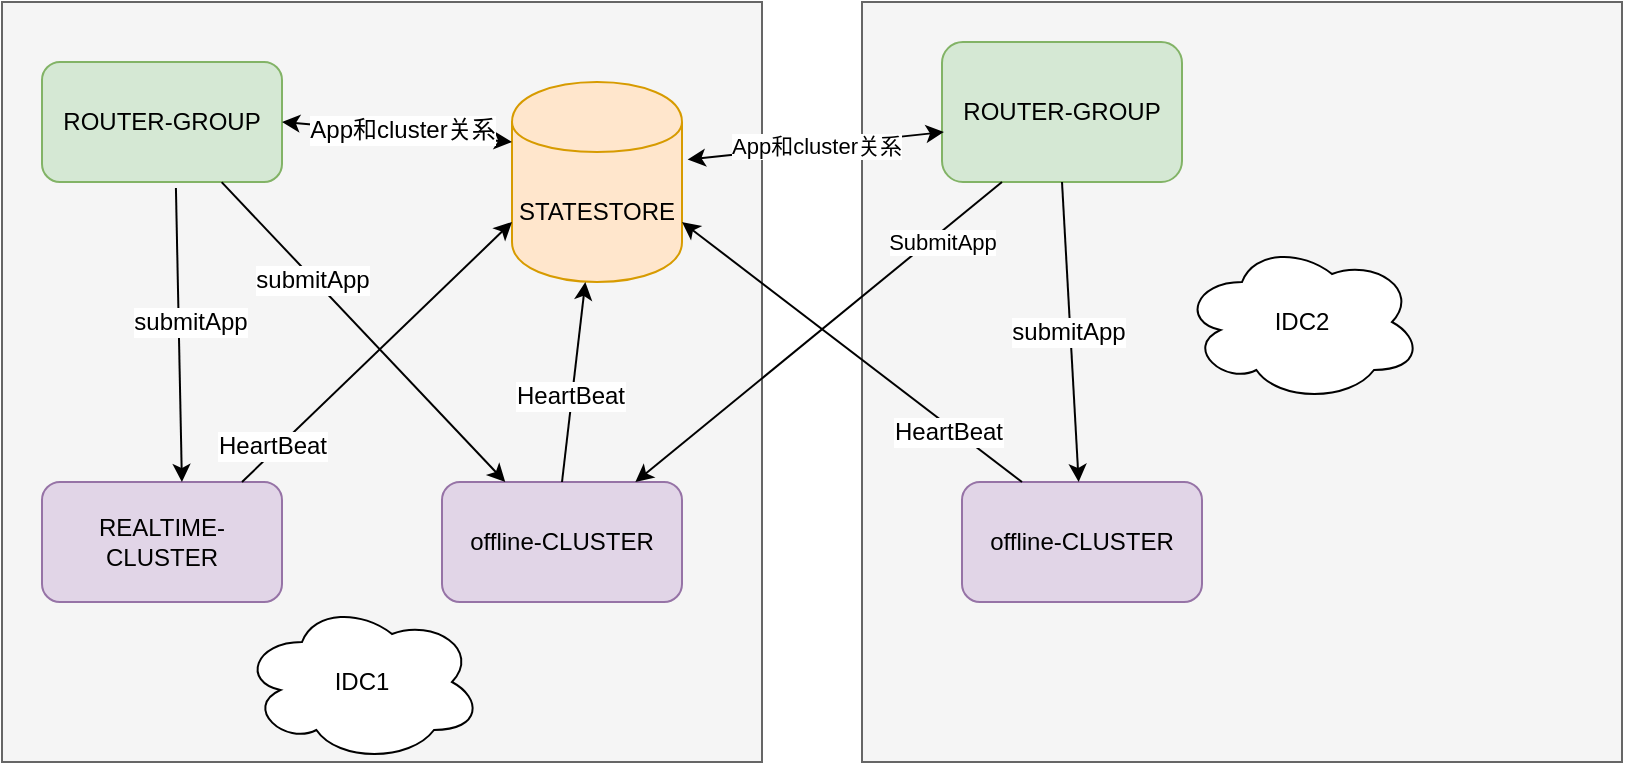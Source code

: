 <mxfile pages="1" version="11.2.3" type="github"><diagram id="mieHoWAzBfa1X6HisOBI" name="Page-1"><mxGraphModel dx="946" dy="567" grid="1" gridSize="10" guides="1" tooltips="1" connect="1" arrows="1" fold="1" page="1" pageScale="1" pageWidth="827" pageHeight="1169" math="0" shadow="0"><root><mxCell id="0"/><mxCell id="1" parent="0"/><mxCell id="k7g_aXGCsPmeUgY5KiS2-1" value="" style="whiteSpace=wrap;html=1;aspect=fixed;fillColor=#f5f5f5;strokeColor=#666666;fontColor=#333333;" vertex="1" parent="1"><mxGeometry x="90" y="180" width="380" height="380" as="geometry"/></mxCell><mxCell id="k7g_aXGCsPmeUgY5KiS2-2" value="IDC1" style="ellipse;shape=cloud;whiteSpace=wrap;html=1;" vertex="1" parent="1"><mxGeometry x="210" y="480" width="120" height="80" as="geometry"/></mxCell><mxCell id="k7g_aXGCsPmeUgY5KiS2-3" value="ROUTER-GROUP" style="rounded=1;whiteSpace=wrap;html=1;fillColor=#d5e8d4;strokeColor=#82b366;" vertex="1" parent="1"><mxGeometry x="110" y="210" width="120" height="60" as="geometry"/></mxCell><mxCell id="k7g_aXGCsPmeUgY5KiS2-5" value="STATESTORE" style="shape=cylinder;whiteSpace=wrap;html=1;boundedLbl=1;backgroundOutline=1;fillColor=#ffe6cc;strokeColor=#d79b00;" vertex="1" parent="1"><mxGeometry x="345" y="220" width="85" height="100" as="geometry"/></mxCell><mxCell id="k7g_aXGCsPmeUgY5KiS2-6" value="REALTIME-CLUSTER" style="rounded=1;whiteSpace=wrap;html=1;fillColor=#e1d5e7;strokeColor=#9673a6;" vertex="1" parent="1"><mxGeometry x="110" y="420" width="120" height="60" as="geometry"/></mxCell><mxCell id="k7g_aXGCsPmeUgY5KiS2-7" value="offline-CLUSTER" style="rounded=1;whiteSpace=wrap;html=1;fillColor=#e1d5e7;strokeColor=#9673a6;" vertex="1" parent="1"><mxGeometry x="310" y="420" width="120" height="60" as="geometry"/></mxCell><mxCell id="k7g_aXGCsPmeUgY5KiS2-8" value="" style="endArrow=classic;html=1;exitX=0.558;exitY=1.05;exitDx=0;exitDy=0;exitPerimeter=0;entryX=0.583;entryY=0;entryDx=0;entryDy=0;entryPerimeter=0;" edge="1" parent="1" source="k7g_aXGCsPmeUgY5KiS2-3" target="k7g_aXGCsPmeUgY5KiS2-6"><mxGeometry width="50" height="50" relative="1" as="geometry"><mxPoint x="150" y="380" as="sourcePoint"/><mxPoint x="200" y="330" as="targetPoint"/></mxGeometry></mxCell><mxCell id="k7g_aXGCsPmeUgY5KiS2-14" value="submitApp" style="text;html=1;resizable=0;points=[];align=center;verticalAlign=middle;labelBackgroundColor=#ffffff;" vertex="1" connectable="0" parent="k7g_aXGCsPmeUgY5KiS2-8"><mxGeometry x="-0.087" y="5" relative="1" as="geometry"><mxPoint as="offset"/></mxGeometry></mxCell><mxCell id="k7g_aXGCsPmeUgY5KiS2-9" value="" style="endArrow=classic;html=1;exitX=0.289;exitY=0.237;exitDx=0;exitDy=0;exitPerimeter=0;" edge="1" parent="1" source="k7g_aXGCsPmeUgY5KiS2-1" target="k7g_aXGCsPmeUgY5KiS2-7"><mxGeometry width="50" height="50" relative="1" as="geometry"><mxPoint x="250" y="420" as="sourcePoint"/><mxPoint x="300" y="370" as="targetPoint"/></mxGeometry></mxCell><mxCell id="k7g_aXGCsPmeUgY5KiS2-13" value="submitApp" style="text;html=1;resizable=0;points=[];align=center;verticalAlign=middle;labelBackgroundColor=#ffffff;" vertex="1" connectable="0" parent="k7g_aXGCsPmeUgY5KiS2-9"><mxGeometry x="-0.355" y="-1" relative="1" as="geometry"><mxPoint as="offset"/></mxGeometry></mxCell><mxCell id="k7g_aXGCsPmeUgY5KiS2-10" value="" style="endArrow=classic;html=1;entryX=0;entryY=0.7;entryDx=0;entryDy=0;" edge="1" parent="1" target="k7g_aXGCsPmeUgY5KiS2-5"><mxGeometry width="50" height="50" relative="1" as="geometry"><mxPoint x="210" y="420" as="sourcePoint"/><mxPoint x="260" y="370" as="targetPoint"/></mxGeometry></mxCell><mxCell id="k7g_aXGCsPmeUgY5KiS2-32" value="HeartBeat" style="text;html=1;resizable=0;points=[];align=center;verticalAlign=middle;labelBackgroundColor=#ffffff;" vertex="1" connectable="0" parent="k7g_aXGCsPmeUgY5KiS2-10"><mxGeometry x="-0.755" y="3" relative="1" as="geometry"><mxPoint as="offset"/></mxGeometry></mxCell><mxCell id="k7g_aXGCsPmeUgY5KiS2-11" value="" style="endArrow=classic;html=1;exitX=0.5;exitY=0;exitDx=0;exitDy=0;" edge="1" parent="1" source="k7g_aXGCsPmeUgY5KiS2-7" target="k7g_aXGCsPmeUgY5KiS2-5"><mxGeometry width="50" height="50" relative="1" as="geometry"><mxPoint x="380" y="410" as="sourcePoint"/><mxPoint x="410" y="380" as="targetPoint"/></mxGeometry></mxCell><mxCell id="k7g_aXGCsPmeUgY5KiS2-12" value="HeartBeat" style="text;html=1;resizable=0;points=[];align=center;verticalAlign=middle;labelBackgroundColor=#ffffff;" vertex="1" connectable="0" parent="k7g_aXGCsPmeUgY5KiS2-11"><mxGeometry x="-0.148" y="1" relative="1" as="geometry"><mxPoint as="offset"/></mxGeometry></mxCell><mxCell id="k7g_aXGCsPmeUgY5KiS2-15" value="" style="whiteSpace=wrap;html=1;aspect=fixed;fillColor=#f5f5f5;strokeColor=#666666;fontColor=#333333;" vertex="1" parent="1"><mxGeometry x="520" y="180" width="380" height="380" as="geometry"/></mxCell><mxCell id="k7g_aXGCsPmeUgY5KiS2-16" value="ROUTER-GROUP" style="rounded=1;whiteSpace=wrap;html=1;fillColor=#d5e8d4;strokeColor=#82b366;" vertex="1" parent="1"><mxGeometry x="560" y="200" width="120" height="70" as="geometry"/></mxCell><mxCell id="k7g_aXGCsPmeUgY5KiS2-17" value="offline-CLUSTER" style="rounded=1;whiteSpace=wrap;html=1;fillColor=#e1d5e7;strokeColor=#9673a6;" vertex="1" parent="1"><mxGeometry x="570" y="420" width="120" height="60" as="geometry"/></mxCell><mxCell id="k7g_aXGCsPmeUgY5KiS2-20" value="" style="endArrow=classic;html=1;exitX=0.5;exitY=1;exitDx=0;exitDy=0;" edge="1" parent="1" source="k7g_aXGCsPmeUgY5KiS2-16" target="k7g_aXGCsPmeUgY5KiS2-17"><mxGeometry width="50" height="50" relative="1" as="geometry"><mxPoint x="620" y="320" as="sourcePoint"/><mxPoint x="520" y="360" as="targetPoint"/></mxGeometry></mxCell><mxCell id="k7g_aXGCsPmeUgY5KiS2-22" value="submitApp" style="text;html=1;resizable=0;points=[];align=center;verticalAlign=middle;labelBackgroundColor=#ffffff;" vertex="1" connectable="0" parent="k7g_aXGCsPmeUgY5KiS2-20"><mxGeometry x="-0.001" y="-1" relative="1" as="geometry"><mxPoint as="offset"/></mxGeometry></mxCell><mxCell id="k7g_aXGCsPmeUgY5KiS2-21" value="SubmitApp" style="endArrow=classic;html=1;exitX=0.25;exitY=1;exitDx=0;exitDy=0;" edge="1" parent="1" source="k7g_aXGCsPmeUgY5KiS2-16" target="k7g_aXGCsPmeUgY5KiS2-7"><mxGeometry x="-0.644" y="4" width="50" height="50" relative="1" as="geometry"><mxPoint x="630" y="280" as="sourcePoint"/><mxPoint x="638.333" y="430" as="targetPoint"/><mxPoint as="offset"/></mxGeometry></mxCell><mxCell id="k7g_aXGCsPmeUgY5KiS2-23" value="" style="endArrow=classic;html=1;exitX=0.25;exitY=0;exitDx=0;exitDy=0;entryX=1;entryY=0.7;entryDx=0;entryDy=0;" edge="1" parent="1" source="k7g_aXGCsPmeUgY5KiS2-17" target="k7g_aXGCsPmeUgY5KiS2-5"><mxGeometry width="50" height="50" relative="1" as="geometry"><mxPoint x="500" y="450" as="sourcePoint"/><mxPoint x="550" y="400" as="targetPoint"/></mxGeometry></mxCell><mxCell id="k7g_aXGCsPmeUgY5KiS2-33" value="HeartBeat" style="text;html=1;resizable=0;points=[];align=center;verticalAlign=middle;labelBackgroundColor=#ffffff;" vertex="1" connectable="0" parent="k7g_aXGCsPmeUgY5KiS2-23"><mxGeometry x="-0.579" y="2" relative="1" as="geometry"><mxPoint as="offset"/></mxGeometry></mxCell><mxCell id="k7g_aXGCsPmeUgY5KiS2-26" value="" style="endArrow=classic;startArrow=classic;html=1;exitX=1;exitY=0.5;exitDx=0;exitDy=0;entryX=0;entryY=0.3;entryDx=0;entryDy=0;" edge="1" parent="1" source="k7g_aXGCsPmeUgY5KiS2-3" target="k7g_aXGCsPmeUgY5KiS2-5"><mxGeometry width="50" height="50" relative="1" as="geometry"><mxPoint x="260" y="270" as="sourcePoint"/><mxPoint x="310" y="220" as="targetPoint"/></mxGeometry></mxCell><mxCell id="k7g_aXGCsPmeUgY5KiS2-29" value="App和cluster关系" style="text;html=1;resizable=0;points=[];align=center;verticalAlign=middle;labelBackgroundColor=#ffffff;" vertex="1" connectable="0" parent="k7g_aXGCsPmeUgY5KiS2-26"><mxGeometry x="0.267" y="5" relative="1" as="geometry"><mxPoint x="-13" y="2.5" as="offset"/></mxGeometry></mxCell><mxCell id="k7g_aXGCsPmeUgY5KiS2-28" value="App和cluster关系" style="endArrow=classic;startArrow=classic;html=1;exitX=1.033;exitY=0.388;exitDx=0;exitDy=0;exitPerimeter=0;entryX=0.008;entryY=0.643;entryDx=0;entryDy=0;entryPerimeter=0;" edge="1" parent="1" source="k7g_aXGCsPmeUgY5KiS2-5" target="k7g_aXGCsPmeUgY5KiS2-16"><mxGeometry width="50" height="50" relative="1" as="geometry"><mxPoint x="410" y="170" as="sourcePoint"/><mxPoint x="460" y="120" as="targetPoint"/></mxGeometry></mxCell><mxCell id="k7g_aXGCsPmeUgY5KiS2-34" value="IDC2" style="ellipse;shape=cloud;whiteSpace=wrap;html=1;" vertex="1" parent="1"><mxGeometry x="680" y="300" width="120" height="80" as="geometry"/></mxCell></root></mxGraphModel></diagram></mxfile>